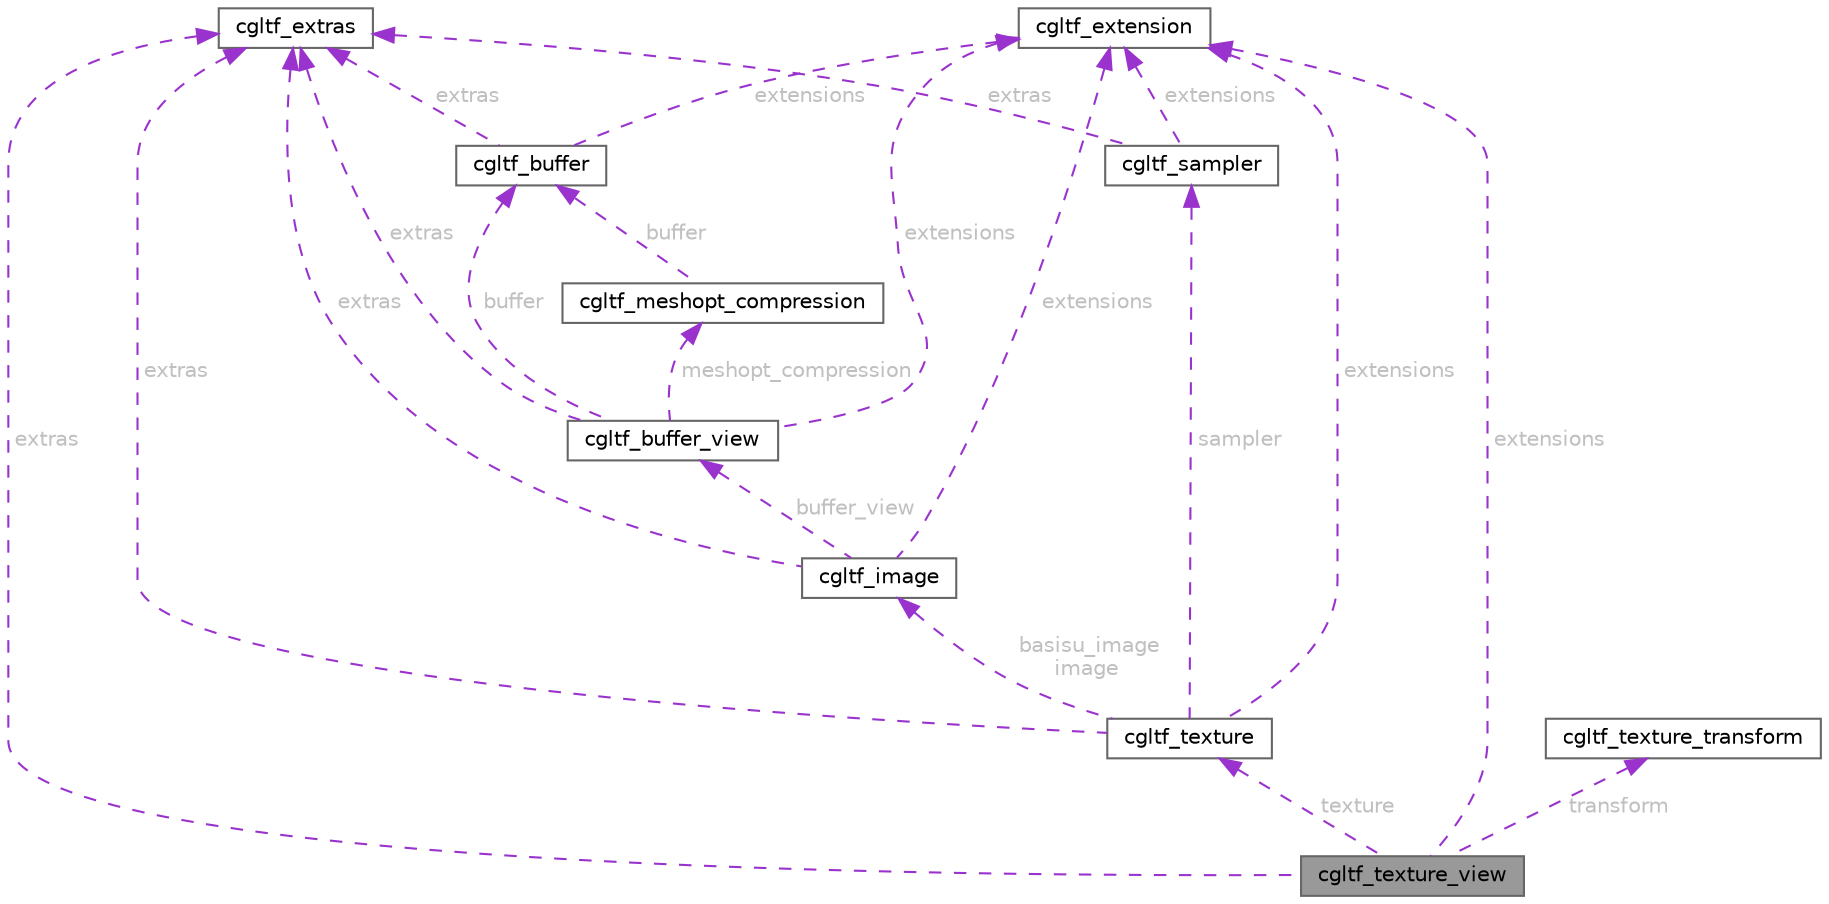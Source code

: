 digraph "cgltf_texture_view"
{
 // LATEX_PDF_SIZE
  bgcolor="transparent";
  edge [fontname=Helvetica,fontsize=10,labelfontname=Helvetica,labelfontsize=10];
  node [fontname=Helvetica,fontsize=10,shape=box,height=0.2,width=0.4];
  Node1 [id="Node000001",label="cgltf_texture_view",height=0.2,width=0.4,color="gray40", fillcolor="grey60", style="filled", fontcolor="black",tooltip=" "];
  Node2 -> Node1 [id="edge1_Node000001_Node000002",dir="back",color="darkorchid3",style="dashed",tooltip=" ",label=" texture",fontcolor="grey" ];
  Node2 [id="Node000002",label="cgltf_texture",height=0.2,width=0.4,color="gray40", fillcolor="white", style="filled",URL="$structcgltf__texture.html",tooltip=" "];
  Node3 -> Node2 [id="edge2_Node000002_Node000003",dir="back",color="darkorchid3",style="dashed",tooltip=" ",label=" basisu_image\nimage",fontcolor="grey" ];
  Node3 [id="Node000003",label="cgltf_image",height=0.2,width=0.4,color="gray40", fillcolor="white", style="filled",URL="$structcgltf__image.html",tooltip=" "];
  Node4 -> Node3 [id="edge3_Node000003_Node000004",dir="back",color="darkorchid3",style="dashed",tooltip=" ",label=" buffer_view",fontcolor="grey" ];
  Node4 [id="Node000004",label="cgltf_buffer_view",height=0.2,width=0.4,color="gray40", fillcolor="white", style="filled",URL="$structcgltf__buffer__view.html",tooltip=" "];
  Node5 -> Node4 [id="edge4_Node000004_Node000005",dir="back",color="darkorchid3",style="dashed",tooltip=" ",label=" buffer",fontcolor="grey" ];
  Node5 [id="Node000005",label="cgltf_buffer",height=0.2,width=0.4,color="gray40", fillcolor="white", style="filled",URL="$structcgltf__buffer.html",tooltip=" "];
  Node6 -> Node5 [id="edge5_Node000005_Node000006",dir="back",color="darkorchid3",style="dashed",tooltip=" ",label=" extras",fontcolor="grey" ];
  Node6 [id="Node000006",label="cgltf_extras",height=0.2,width=0.4,color="gray40", fillcolor="white", style="filled",URL="$structcgltf__extras.html",tooltip=" "];
  Node7 -> Node5 [id="edge6_Node000005_Node000007",dir="back",color="darkorchid3",style="dashed",tooltip=" ",label=" extensions",fontcolor="grey" ];
  Node7 [id="Node000007",label="cgltf_extension",height=0.2,width=0.4,color="gray40", fillcolor="white", style="filled",URL="$structcgltf__extension.html",tooltip=" "];
  Node8 -> Node4 [id="edge7_Node000004_Node000008",dir="back",color="darkorchid3",style="dashed",tooltip=" ",label=" meshopt_compression",fontcolor="grey" ];
  Node8 [id="Node000008",label="cgltf_meshopt_compression",height=0.2,width=0.4,color="gray40", fillcolor="white", style="filled",URL="$structcgltf__meshopt__compression.html",tooltip=" "];
  Node5 -> Node8 [id="edge8_Node000008_Node000005",dir="back",color="darkorchid3",style="dashed",tooltip=" ",label=" buffer",fontcolor="grey" ];
  Node6 -> Node4 [id="edge9_Node000004_Node000006",dir="back",color="darkorchid3",style="dashed",tooltip=" ",label=" extras",fontcolor="grey" ];
  Node7 -> Node4 [id="edge10_Node000004_Node000007",dir="back",color="darkorchid3",style="dashed",tooltip=" ",label=" extensions",fontcolor="grey" ];
  Node6 -> Node3 [id="edge11_Node000003_Node000006",dir="back",color="darkorchid3",style="dashed",tooltip=" ",label=" extras",fontcolor="grey" ];
  Node7 -> Node3 [id="edge12_Node000003_Node000007",dir="back",color="darkorchid3",style="dashed",tooltip=" ",label=" extensions",fontcolor="grey" ];
  Node9 -> Node2 [id="edge13_Node000002_Node000009",dir="back",color="darkorchid3",style="dashed",tooltip=" ",label=" sampler",fontcolor="grey" ];
  Node9 [id="Node000009",label="cgltf_sampler",height=0.2,width=0.4,color="gray40", fillcolor="white", style="filled",URL="$structcgltf__sampler.html",tooltip=" "];
  Node6 -> Node9 [id="edge14_Node000009_Node000006",dir="back",color="darkorchid3",style="dashed",tooltip=" ",label=" extras",fontcolor="grey" ];
  Node7 -> Node9 [id="edge15_Node000009_Node000007",dir="back",color="darkorchid3",style="dashed",tooltip=" ",label=" extensions",fontcolor="grey" ];
  Node6 -> Node2 [id="edge16_Node000002_Node000006",dir="back",color="darkorchid3",style="dashed",tooltip=" ",label=" extras",fontcolor="grey" ];
  Node7 -> Node2 [id="edge17_Node000002_Node000007",dir="back",color="darkorchid3",style="dashed",tooltip=" ",label=" extensions",fontcolor="grey" ];
  Node10 -> Node1 [id="edge18_Node000001_Node000010",dir="back",color="darkorchid3",style="dashed",tooltip=" ",label=" transform",fontcolor="grey" ];
  Node10 [id="Node000010",label="cgltf_texture_transform",height=0.2,width=0.4,color="gray40", fillcolor="white", style="filled",URL="$structcgltf__texture__transform.html",tooltip=" "];
  Node6 -> Node1 [id="edge19_Node000001_Node000006",dir="back",color="darkorchid3",style="dashed",tooltip=" ",label=" extras",fontcolor="grey" ];
  Node7 -> Node1 [id="edge20_Node000001_Node000007",dir="back",color="darkorchid3",style="dashed",tooltip=" ",label=" extensions",fontcolor="grey" ];
}
